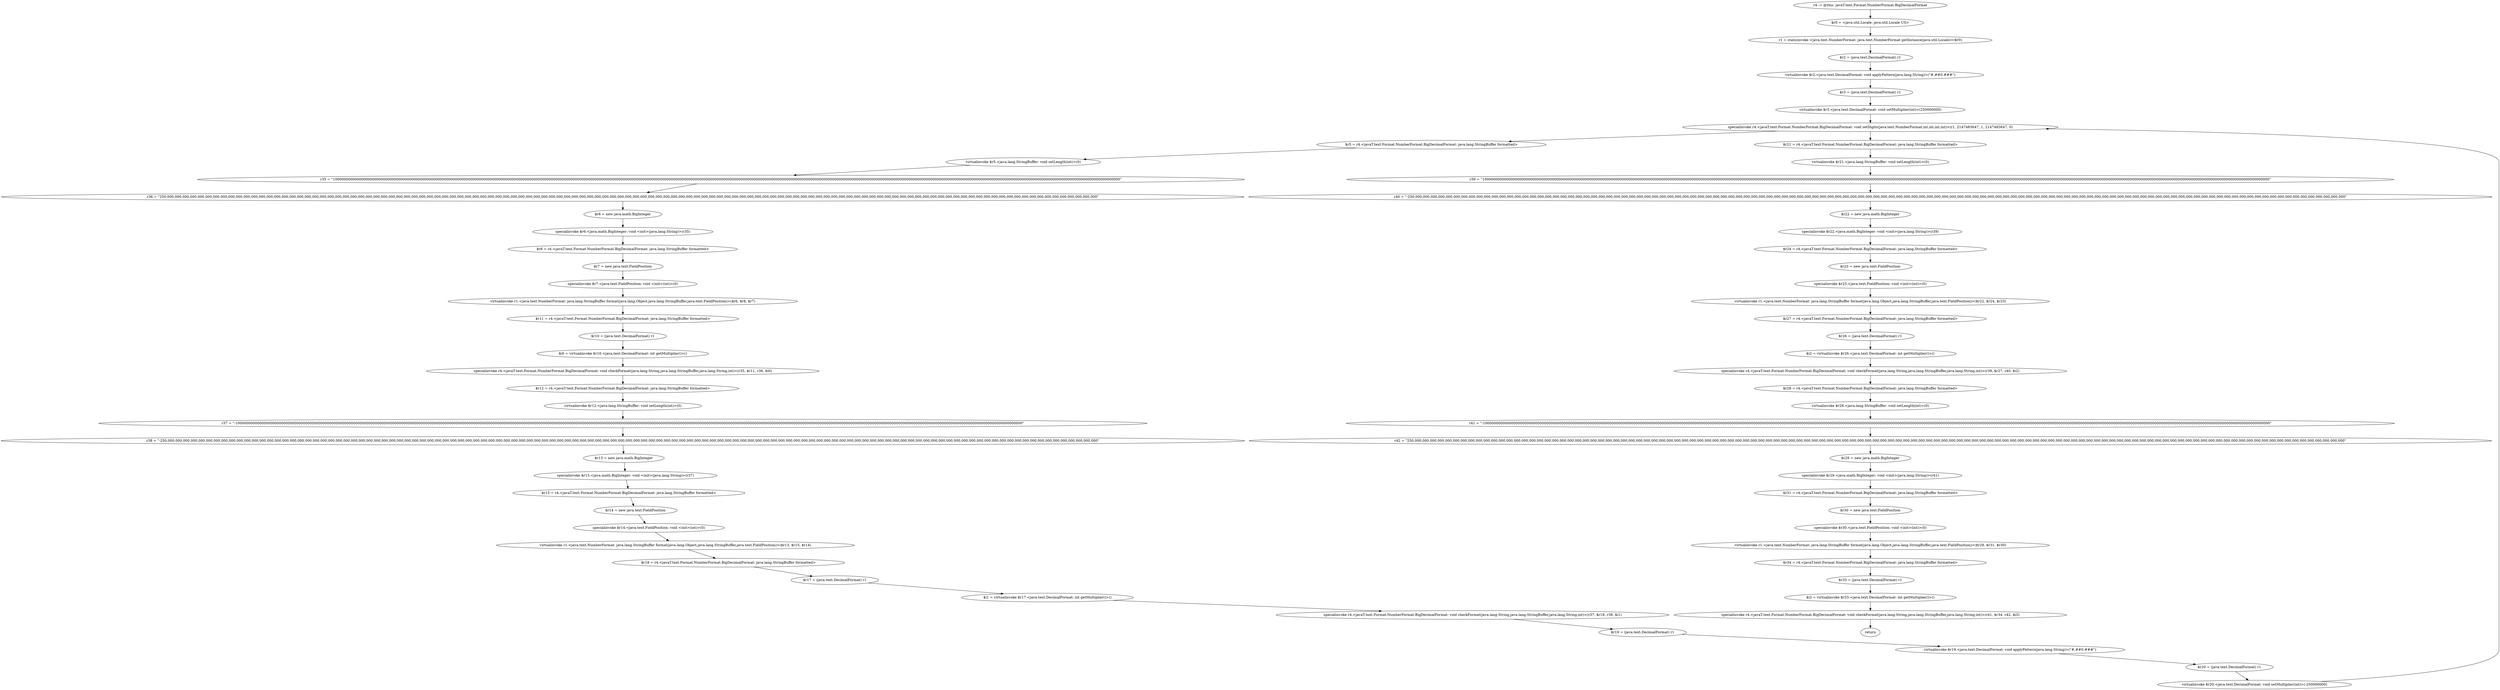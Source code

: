 digraph "unitGraph" {
    "r4 := @this: javaT.text.Format.NumberFormat.BigDecimalFormat"
    "$r0 = <java.util.Locale: java.util.Locale US>"
    "r1 = staticinvoke <java.text.NumberFormat: java.text.NumberFormat getInstance(java.util.Locale)>($r0)"
    "$r2 = (java.text.DecimalFormat) r1"
    "virtualinvoke $r2.<java.text.DecimalFormat: void applyPattern(java.lang.String)>(\"#,##0.###\")"
    "$r3 = (java.text.DecimalFormat) r1"
    "virtualinvoke $r3.<java.text.DecimalFormat: void setMultiplier(int)>(250000000)"
    "specialinvoke r4.<javaT.text.Format.NumberFormat.BigDecimalFormat: void setDigits(java.text.NumberFormat,int,int,int,int)>(r1, 2147483647, 1, 2147483647, 0)"
    "$r5 = r4.<javaT.text.Format.NumberFormat.BigDecimalFormat: java.lang.StringBuffer formatted>"
    "virtualinvoke $r5.<java.lang.StringBuffer: void setLength(int)>(0)"
    "r35 = \"1000000000000000000000000000000000000000000000000000000000000000000000000000000000000000000000000000000000000000000000000000000000000000000000000000000000000000000000000000000000000000000000000000000000000000000000000000000000000000000000000000000000000000000000000000000000000000000000000000000000000000000000000000000000000000000000000000000000000000000000000\""
    "r36 = \"250,000,000,000,000,000,000,000,000,000,000,000,000,000,000,000,000,000,000,000,000,000,000,000,000,000,000,000,000,000,000,000,000,000,000,000,000,000,000,000,000,000,000,000,000,000,000,000,000,000,000,000,000,000,000,000,000,000,000,000,000,000,000,000,000,000,000,000,000,000,000,000,000,000,000,000,000,000,000,000,000,000,000,000,000,000,000,000,000,000,000,000,000,000,000,000,000,000,000,000,000,000,000,000,000,000,000,000,000,000,000,000,000,000,000,000,000,000,000,000,000,000,000\""
    "$r6 = new java.math.BigInteger"
    "specialinvoke $r6.<java.math.BigInteger: void <init>(java.lang.String)>(r35)"
    "$r8 = r4.<javaT.text.Format.NumberFormat.BigDecimalFormat: java.lang.StringBuffer formatted>"
    "$r7 = new java.text.FieldPosition"
    "specialinvoke $r7.<java.text.FieldPosition: void <init>(int)>(0)"
    "virtualinvoke r1.<java.text.NumberFormat: java.lang.StringBuffer format(java.lang.Object,java.lang.StringBuffer,java.text.FieldPosition)>($r6, $r8, $r7)"
    "$r11 = r4.<javaT.text.Format.NumberFormat.BigDecimalFormat: java.lang.StringBuffer formatted>"
    "$r10 = (java.text.DecimalFormat) r1"
    "$i0 = virtualinvoke $r10.<java.text.DecimalFormat: int getMultiplier()>()"
    "specialinvoke r4.<javaT.text.Format.NumberFormat.BigDecimalFormat: void checkFormat(java.lang.String,java.lang.StringBuffer,java.lang.String,int)>(r35, $r11, r36, $i0)"
    "$r12 = r4.<javaT.text.Format.NumberFormat.BigDecimalFormat: java.lang.StringBuffer formatted>"
    "virtualinvoke $r12.<java.lang.StringBuffer: void setLength(int)>(0)"
    "r37 = \"-1000000000000000000000000000000000000000000000000000000000000000000000000000000000000000000000000000000000000000000000000000000000000000000000000000000000000000000000000000000000000000000000000000000000000000000000000000000000000000000000000000000000000000000000000000000000000000000000000000000000000000000000000000000000000000000000000000000000000000000000000\""
    "r38 = \"-250,000,000,000,000,000,000,000,000,000,000,000,000,000,000,000,000,000,000,000,000,000,000,000,000,000,000,000,000,000,000,000,000,000,000,000,000,000,000,000,000,000,000,000,000,000,000,000,000,000,000,000,000,000,000,000,000,000,000,000,000,000,000,000,000,000,000,000,000,000,000,000,000,000,000,000,000,000,000,000,000,000,000,000,000,000,000,000,000,000,000,000,000,000,000,000,000,000,000,000,000,000,000,000,000,000,000,000,000,000,000,000,000,000,000,000,000,000,000,000,000,000,000\""
    "$r13 = new java.math.BigInteger"
    "specialinvoke $r13.<java.math.BigInteger: void <init>(java.lang.String)>(r37)"
    "$r15 = r4.<javaT.text.Format.NumberFormat.BigDecimalFormat: java.lang.StringBuffer formatted>"
    "$r14 = new java.text.FieldPosition"
    "specialinvoke $r14.<java.text.FieldPosition: void <init>(int)>(0)"
    "virtualinvoke r1.<java.text.NumberFormat: java.lang.StringBuffer format(java.lang.Object,java.lang.StringBuffer,java.text.FieldPosition)>($r13, $r15, $r14)"
    "$r18 = r4.<javaT.text.Format.NumberFormat.BigDecimalFormat: java.lang.StringBuffer formatted>"
    "$r17 = (java.text.DecimalFormat) r1"
    "$i1 = virtualinvoke $r17.<java.text.DecimalFormat: int getMultiplier()>()"
    "specialinvoke r4.<javaT.text.Format.NumberFormat.BigDecimalFormat: void checkFormat(java.lang.String,java.lang.StringBuffer,java.lang.String,int)>(r37, $r18, r38, $i1)"
    "$r19 = (java.text.DecimalFormat) r1"
    "virtualinvoke $r19.<java.text.DecimalFormat: void applyPattern(java.lang.String)>(\"#,##0.###\")"
    "$r20 = (java.text.DecimalFormat) r1"
    "virtualinvoke $r20.<java.text.DecimalFormat: void setMultiplier(int)>(-250000000)"
    "$r21 = r4.<javaT.text.Format.NumberFormat.BigDecimalFormat: java.lang.StringBuffer formatted>"
    "virtualinvoke $r21.<java.lang.StringBuffer: void setLength(int)>(0)"
    "r39 = \"1000000000000000000000000000000000000000000000000000000000000000000000000000000000000000000000000000000000000000000000000000000000000000000000000000000000000000000000000000000000000000000000000000000000000000000000000000000000000000000000000000000000000000000000000000000000000000000000000000000000000000000000000000000000000000000000000000000000000000000000000\""
    "r40 = \"-250,000,000,000,000,000,000,000,000,000,000,000,000,000,000,000,000,000,000,000,000,000,000,000,000,000,000,000,000,000,000,000,000,000,000,000,000,000,000,000,000,000,000,000,000,000,000,000,000,000,000,000,000,000,000,000,000,000,000,000,000,000,000,000,000,000,000,000,000,000,000,000,000,000,000,000,000,000,000,000,000,000,000,000,000,000,000,000,000,000,000,000,000,000,000,000,000,000,000,000,000,000,000,000,000,000,000,000,000,000,000,000,000,000,000,000,000,000,000,000,000,000,000\""
    "$r22 = new java.math.BigInteger"
    "specialinvoke $r22.<java.math.BigInteger: void <init>(java.lang.String)>(r39)"
    "$r24 = r4.<javaT.text.Format.NumberFormat.BigDecimalFormat: java.lang.StringBuffer formatted>"
    "$r23 = new java.text.FieldPosition"
    "specialinvoke $r23.<java.text.FieldPosition: void <init>(int)>(0)"
    "virtualinvoke r1.<java.text.NumberFormat: java.lang.StringBuffer format(java.lang.Object,java.lang.StringBuffer,java.text.FieldPosition)>($r22, $r24, $r23)"
    "$r27 = r4.<javaT.text.Format.NumberFormat.BigDecimalFormat: java.lang.StringBuffer formatted>"
    "$r26 = (java.text.DecimalFormat) r1"
    "$i2 = virtualinvoke $r26.<java.text.DecimalFormat: int getMultiplier()>()"
    "specialinvoke r4.<javaT.text.Format.NumberFormat.BigDecimalFormat: void checkFormat(java.lang.String,java.lang.StringBuffer,java.lang.String,int)>(r39, $r27, r40, $i2)"
    "$r28 = r4.<javaT.text.Format.NumberFormat.BigDecimalFormat: java.lang.StringBuffer formatted>"
    "virtualinvoke $r28.<java.lang.StringBuffer: void setLength(int)>(0)"
    "r41 = \"-1000000000000000000000000000000000000000000000000000000000000000000000000000000000000000000000000000000000000000000000000000000000000000000000000000000000000000000000000000000000000000000000000000000000000000000000000000000000000000000000000000000000000000000000000000000000000000000000000000000000000000000000000000000000000000000000000000000000000000000000000\""
    "r42 = \"250,000,000,000,000,000,000,000,000,000,000,000,000,000,000,000,000,000,000,000,000,000,000,000,000,000,000,000,000,000,000,000,000,000,000,000,000,000,000,000,000,000,000,000,000,000,000,000,000,000,000,000,000,000,000,000,000,000,000,000,000,000,000,000,000,000,000,000,000,000,000,000,000,000,000,000,000,000,000,000,000,000,000,000,000,000,000,000,000,000,000,000,000,000,000,000,000,000,000,000,000,000,000,000,000,000,000,000,000,000,000,000,000,000,000,000,000,000,000,000,000,000,000\""
    "$r29 = new java.math.BigInteger"
    "specialinvoke $r29.<java.math.BigInteger: void <init>(java.lang.String)>(r41)"
    "$r31 = r4.<javaT.text.Format.NumberFormat.BigDecimalFormat: java.lang.StringBuffer formatted>"
    "$r30 = new java.text.FieldPosition"
    "specialinvoke $r30.<java.text.FieldPosition: void <init>(int)>(0)"
    "virtualinvoke r1.<java.text.NumberFormat: java.lang.StringBuffer format(java.lang.Object,java.lang.StringBuffer,java.text.FieldPosition)>($r29, $r31, $r30)"
    "$r34 = r4.<javaT.text.Format.NumberFormat.BigDecimalFormat: java.lang.StringBuffer formatted>"
    "$r33 = (java.text.DecimalFormat) r1"
    "$i3 = virtualinvoke $r33.<java.text.DecimalFormat: int getMultiplier()>()"
    "specialinvoke r4.<javaT.text.Format.NumberFormat.BigDecimalFormat: void checkFormat(java.lang.String,java.lang.StringBuffer,java.lang.String,int)>(r41, $r34, r42, $i3)"
    "return"
    "r4 := @this: javaT.text.Format.NumberFormat.BigDecimalFormat"->"$r0 = <java.util.Locale: java.util.Locale US>";
    "$r0 = <java.util.Locale: java.util.Locale US>"->"r1 = staticinvoke <java.text.NumberFormat: java.text.NumberFormat getInstance(java.util.Locale)>($r0)";
    "r1 = staticinvoke <java.text.NumberFormat: java.text.NumberFormat getInstance(java.util.Locale)>($r0)"->"$r2 = (java.text.DecimalFormat) r1";
    "$r2 = (java.text.DecimalFormat) r1"->"virtualinvoke $r2.<java.text.DecimalFormat: void applyPattern(java.lang.String)>(\"#,##0.###\")";
    "virtualinvoke $r2.<java.text.DecimalFormat: void applyPattern(java.lang.String)>(\"#,##0.###\")"->"$r3 = (java.text.DecimalFormat) r1";
    "$r3 = (java.text.DecimalFormat) r1"->"virtualinvoke $r3.<java.text.DecimalFormat: void setMultiplier(int)>(250000000)";
    "virtualinvoke $r3.<java.text.DecimalFormat: void setMultiplier(int)>(250000000)"->"specialinvoke r4.<javaT.text.Format.NumberFormat.BigDecimalFormat: void setDigits(java.text.NumberFormat,int,int,int,int)>(r1, 2147483647, 1, 2147483647, 0)";
    "specialinvoke r4.<javaT.text.Format.NumberFormat.BigDecimalFormat: void setDigits(java.text.NumberFormat,int,int,int,int)>(r1, 2147483647, 1, 2147483647, 0)"->"$r5 = r4.<javaT.text.Format.NumberFormat.BigDecimalFormat: java.lang.StringBuffer formatted>";
    "$r5 = r4.<javaT.text.Format.NumberFormat.BigDecimalFormat: java.lang.StringBuffer formatted>"->"virtualinvoke $r5.<java.lang.StringBuffer: void setLength(int)>(0)";
    "virtualinvoke $r5.<java.lang.StringBuffer: void setLength(int)>(0)"->"r35 = \"1000000000000000000000000000000000000000000000000000000000000000000000000000000000000000000000000000000000000000000000000000000000000000000000000000000000000000000000000000000000000000000000000000000000000000000000000000000000000000000000000000000000000000000000000000000000000000000000000000000000000000000000000000000000000000000000000000000000000000000000000\"";
    "r35 = \"1000000000000000000000000000000000000000000000000000000000000000000000000000000000000000000000000000000000000000000000000000000000000000000000000000000000000000000000000000000000000000000000000000000000000000000000000000000000000000000000000000000000000000000000000000000000000000000000000000000000000000000000000000000000000000000000000000000000000000000000000\""->"r36 = \"250,000,000,000,000,000,000,000,000,000,000,000,000,000,000,000,000,000,000,000,000,000,000,000,000,000,000,000,000,000,000,000,000,000,000,000,000,000,000,000,000,000,000,000,000,000,000,000,000,000,000,000,000,000,000,000,000,000,000,000,000,000,000,000,000,000,000,000,000,000,000,000,000,000,000,000,000,000,000,000,000,000,000,000,000,000,000,000,000,000,000,000,000,000,000,000,000,000,000,000,000,000,000,000,000,000,000,000,000,000,000,000,000,000,000,000,000,000,000,000,000,000,000\"";
    "r36 = \"250,000,000,000,000,000,000,000,000,000,000,000,000,000,000,000,000,000,000,000,000,000,000,000,000,000,000,000,000,000,000,000,000,000,000,000,000,000,000,000,000,000,000,000,000,000,000,000,000,000,000,000,000,000,000,000,000,000,000,000,000,000,000,000,000,000,000,000,000,000,000,000,000,000,000,000,000,000,000,000,000,000,000,000,000,000,000,000,000,000,000,000,000,000,000,000,000,000,000,000,000,000,000,000,000,000,000,000,000,000,000,000,000,000,000,000,000,000,000,000,000,000,000\""->"$r6 = new java.math.BigInteger";
    "$r6 = new java.math.BigInteger"->"specialinvoke $r6.<java.math.BigInteger: void <init>(java.lang.String)>(r35)";
    "specialinvoke $r6.<java.math.BigInteger: void <init>(java.lang.String)>(r35)"->"$r8 = r4.<javaT.text.Format.NumberFormat.BigDecimalFormat: java.lang.StringBuffer formatted>";
    "$r8 = r4.<javaT.text.Format.NumberFormat.BigDecimalFormat: java.lang.StringBuffer formatted>"->"$r7 = new java.text.FieldPosition";
    "$r7 = new java.text.FieldPosition"->"specialinvoke $r7.<java.text.FieldPosition: void <init>(int)>(0)";
    "specialinvoke $r7.<java.text.FieldPosition: void <init>(int)>(0)"->"virtualinvoke r1.<java.text.NumberFormat: java.lang.StringBuffer format(java.lang.Object,java.lang.StringBuffer,java.text.FieldPosition)>($r6, $r8, $r7)";
    "virtualinvoke r1.<java.text.NumberFormat: java.lang.StringBuffer format(java.lang.Object,java.lang.StringBuffer,java.text.FieldPosition)>($r6, $r8, $r7)"->"$r11 = r4.<javaT.text.Format.NumberFormat.BigDecimalFormat: java.lang.StringBuffer formatted>";
    "$r11 = r4.<javaT.text.Format.NumberFormat.BigDecimalFormat: java.lang.StringBuffer formatted>"->"$r10 = (java.text.DecimalFormat) r1";
    "$r10 = (java.text.DecimalFormat) r1"->"$i0 = virtualinvoke $r10.<java.text.DecimalFormat: int getMultiplier()>()";
    "$i0 = virtualinvoke $r10.<java.text.DecimalFormat: int getMultiplier()>()"->"specialinvoke r4.<javaT.text.Format.NumberFormat.BigDecimalFormat: void checkFormat(java.lang.String,java.lang.StringBuffer,java.lang.String,int)>(r35, $r11, r36, $i0)";
    "specialinvoke r4.<javaT.text.Format.NumberFormat.BigDecimalFormat: void checkFormat(java.lang.String,java.lang.StringBuffer,java.lang.String,int)>(r35, $r11, r36, $i0)"->"$r12 = r4.<javaT.text.Format.NumberFormat.BigDecimalFormat: java.lang.StringBuffer formatted>";
    "$r12 = r4.<javaT.text.Format.NumberFormat.BigDecimalFormat: java.lang.StringBuffer formatted>"->"virtualinvoke $r12.<java.lang.StringBuffer: void setLength(int)>(0)";
    "virtualinvoke $r12.<java.lang.StringBuffer: void setLength(int)>(0)"->"r37 = \"-1000000000000000000000000000000000000000000000000000000000000000000000000000000000000000000000000000000000000000000000000000000000000000000000000000000000000000000000000000000000000000000000000000000000000000000000000000000000000000000000000000000000000000000000000000000000000000000000000000000000000000000000000000000000000000000000000000000000000000000000000\"";
    "r37 = \"-1000000000000000000000000000000000000000000000000000000000000000000000000000000000000000000000000000000000000000000000000000000000000000000000000000000000000000000000000000000000000000000000000000000000000000000000000000000000000000000000000000000000000000000000000000000000000000000000000000000000000000000000000000000000000000000000000000000000000000000000000\""->"r38 = \"-250,000,000,000,000,000,000,000,000,000,000,000,000,000,000,000,000,000,000,000,000,000,000,000,000,000,000,000,000,000,000,000,000,000,000,000,000,000,000,000,000,000,000,000,000,000,000,000,000,000,000,000,000,000,000,000,000,000,000,000,000,000,000,000,000,000,000,000,000,000,000,000,000,000,000,000,000,000,000,000,000,000,000,000,000,000,000,000,000,000,000,000,000,000,000,000,000,000,000,000,000,000,000,000,000,000,000,000,000,000,000,000,000,000,000,000,000,000,000,000,000,000,000\"";
    "r38 = \"-250,000,000,000,000,000,000,000,000,000,000,000,000,000,000,000,000,000,000,000,000,000,000,000,000,000,000,000,000,000,000,000,000,000,000,000,000,000,000,000,000,000,000,000,000,000,000,000,000,000,000,000,000,000,000,000,000,000,000,000,000,000,000,000,000,000,000,000,000,000,000,000,000,000,000,000,000,000,000,000,000,000,000,000,000,000,000,000,000,000,000,000,000,000,000,000,000,000,000,000,000,000,000,000,000,000,000,000,000,000,000,000,000,000,000,000,000,000,000,000,000,000,000\""->"$r13 = new java.math.BigInteger";
    "$r13 = new java.math.BigInteger"->"specialinvoke $r13.<java.math.BigInteger: void <init>(java.lang.String)>(r37)";
    "specialinvoke $r13.<java.math.BigInteger: void <init>(java.lang.String)>(r37)"->"$r15 = r4.<javaT.text.Format.NumberFormat.BigDecimalFormat: java.lang.StringBuffer formatted>";
    "$r15 = r4.<javaT.text.Format.NumberFormat.BigDecimalFormat: java.lang.StringBuffer formatted>"->"$r14 = new java.text.FieldPosition";
    "$r14 = new java.text.FieldPosition"->"specialinvoke $r14.<java.text.FieldPosition: void <init>(int)>(0)";
    "specialinvoke $r14.<java.text.FieldPosition: void <init>(int)>(0)"->"virtualinvoke r1.<java.text.NumberFormat: java.lang.StringBuffer format(java.lang.Object,java.lang.StringBuffer,java.text.FieldPosition)>($r13, $r15, $r14)";
    "virtualinvoke r1.<java.text.NumberFormat: java.lang.StringBuffer format(java.lang.Object,java.lang.StringBuffer,java.text.FieldPosition)>($r13, $r15, $r14)"->"$r18 = r4.<javaT.text.Format.NumberFormat.BigDecimalFormat: java.lang.StringBuffer formatted>";
    "$r18 = r4.<javaT.text.Format.NumberFormat.BigDecimalFormat: java.lang.StringBuffer formatted>"->"$r17 = (java.text.DecimalFormat) r1";
    "$r17 = (java.text.DecimalFormat) r1"->"$i1 = virtualinvoke $r17.<java.text.DecimalFormat: int getMultiplier()>()";
    "$i1 = virtualinvoke $r17.<java.text.DecimalFormat: int getMultiplier()>()"->"specialinvoke r4.<javaT.text.Format.NumberFormat.BigDecimalFormat: void checkFormat(java.lang.String,java.lang.StringBuffer,java.lang.String,int)>(r37, $r18, r38, $i1)";
    "specialinvoke r4.<javaT.text.Format.NumberFormat.BigDecimalFormat: void checkFormat(java.lang.String,java.lang.StringBuffer,java.lang.String,int)>(r37, $r18, r38, $i1)"->"$r19 = (java.text.DecimalFormat) r1";
    "$r19 = (java.text.DecimalFormat) r1"->"virtualinvoke $r19.<java.text.DecimalFormat: void applyPattern(java.lang.String)>(\"#,##0.###\")";
    "virtualinvoke $r19.<java.text.DecimalFormat: void applyPattern(java.lang.String)>(\"#,##0.###\")"->"$r20 = (java.text.DecimalFormat) r1";
    "$r20 = (java.text.DecimalFormat) r1"->"virtualinvoke $r20.<java.text.DecimalFormat: void setMultiplier(int)>(-250000000)";
    "virtualinvoke $r20.<java.text.DecimalFormat: void setMultiplier(int)>(-250000000)"->"specialinvoke r4.<javaT.text.Format.NumberFormat.BigDecimalFormat: void setDigits(java.text.NumberFormat,int,int,int,int)>(r1, 2147483647, 1, 2147483647, 0)";
    "specialinvoke r4.<javaT.text.Format.NumberFormat.BigDecimalFormat: void setDigits(java.text.NumberFormat,int,int,int,int)>(r1, 2147483647, 1, 2147483647, 0)"->"$r21 = r4.<javaT.text.Format.NumberFormat.BigDecimalFormat: java.lang.StringBuffer formatted>";
    "$r21 = r4.<javaT.text.Format.NumberFormat.BigDecimalFormat: java.lang.StringBuffer formatted>"->"virtualinvoke $r21.<java.lang.StringBuffer: void setLength(int)>(0)";
    "virtualinvoke $r21.<java.lang.StringBuffer: void setLength(int)>(0)"->"r39 = \"1000000000000000000000000000000000000000000000000000000000000000000000000000000000000000000000000000000000000000000000000000000000000000000000000000000000000000000000000000000000000000000000000000000000000000000000000000000000000000000000000000000000000000000000000000000000000000000000000000000000000000000000000000000000000000000000000000000000000000000000000\"";
    "r39 = \"1000000000000000000000000000000000000000000000000000000000000000000000000000000000000000000000000000000000000000000000000000000000000000000000000000000000000000000000000000000000000000000000000000000000000000000000000000000000000000000000000000000000000000000000000000000000000000000000000000000000000000000000000000000000000000000000000000000000000000000000000\""->"r40 = \"-250,000,000,000,000,000,000,000,000,000,000,000,000,000,000,000,000,000,000,000,000,000,000,000,000,000,000,000,000,000,000,000,000,000,000,000,000,000,000,000,000,000,000,000,000,000,000,000,000,000,000,000,000,000,000,000,000,000,000,000,000,000,000,000,000,000,000,000,000,000,000,000,000,000,000,000,000,000,000,000,000,000,000,000,000,000,000,000,000,000,000,000,000,000,000,000,000,000,000,000,000,000,000,000,000,000,000,000,000,000,000,000,000,000,000,000,000,000,000,000,000,000,000\"";
    "r40 = \"-250,000,000,000,000,000,000,000,000,000,000,000,000,000,000,000,000,000,000,000,000,000,000,000,000,000,000,000,000,000,000,000,000,000,000,000,000,000,000,000,000,000,000,000,000,000,000,000,000,000,000,000,000,000,000,000,000,000,000,000,000,000,000,000,000,000,000,000,000,000,000,000,000,000,000,000,000,000,000,000,000,000,000,000,000,000,000,000,000,000,000,000,000,000,000,000,000,000,000,000,000,000,000,000,000,000,000,000,000,000,000,000,000,000,000,000,000,000,000,000,000,000,000\""->"$r22 = new java.math.BigInteger";
    "$r22 = new java.math.BigInteger"->"specialinvoke $r22.<java.math.BigInteger: void <init>(java.lang.String)>(r39)";
    "specialinvoke $r22.<java.math.BigInteger: void <init>(java.lang.String)>(r39)"->"$r24 = r4.<javaT.text.Format.NumberFormat.BigDecimalFormat: java.lang.StringBuffer formatted>";
    "$r24 = r4.<javaT.text.Format.NumberFormat.BigDecimalFormat: java.lang.StringBuffer formatted>"->"$r23 = new java.text.FieldPosition";
    "$r23 = new java.text.FieldPosition"->"specialinvoke $r23.<java.text.FieldPosition: void <init>(int)>(0)";
    "specialinvoke $r23.<java.text.FieldPosition: void <init>(int)>(0)"->"virtualinvoke r1.<java.text.NumberFormat: java.lang.StringBuffer format(java.lang.Object,java.lang.StringBuffer,java.text.FieldPosition)>($r22, $r24, $r23)";
    "virtualinvoke r1.<java.text.NumberFormat: java.lang.StringBuffer format(java.lang.Object,java.lang.StringBuffer,java.text.FieldPosition)>($r22, $r24, $r23)"->"$r27 = r4.<javaT.text.Format.NumberFormat.BigDecimalFormat: java.lang.StringBuffer formatted>";
    "$r27 = r4.<javaT.text.Format.NumberFormat.BigDecimalFormat: java.lang.StringBuffer formatted>"->"$r26 = (java.text.DecimalFormat) r1";
    "$r26 = (java.text.DecimalFormat) r1"->"$i2 = virtualinvoke $r26.<java.text.DecimalFormat: int getMultiplier()>()";
    "$i2 = virtualinvoke $r26.<java.text.DecimalFormat: int getMultiplier()>()"->"specialinvoke r4.<javaT.text.Format.NumberFormat.BigDecimalFormat: void checkFormat(java.lang.String,java.lang.StringBuffer,java.lang.String,int)>(r39, $r27, r40, $i2)";
    "specialinvoke r4.<javaT.text.Format.NumberFormat.BigDecimalFormat: void checkFormat(java.lang.String,java.lang.StringBuffer,java.lang.String,int)>(r39, $r27, r40, $i2)"->"$r28 = r4.<javaT.text.Format.NumberFormat.BigDecimalFormat: java.lang.StringBuffer formatted>";
    "$r28 = r4.<javaT.text.Format.NumberFormat.BigDecimalFormat: java.lang.StringBuffer formatted>"->"virtualinvoke $r28.<java.lang.StringBuffer: void setLength(int)>(0)";
    "virtualinvoke $r28.<java.lang.StringBuffer: void setLength(int)>(0)"->"r41 = \"-1000000000000000000000000000000000000000000000000000000000000000000000000000000000000000000000000000000000000000000000000000000000000000000000000000000000000000000000000000000000000000000000000000000000000000000000000000000000000000000000000000000000000000000000000000000000000000000000000000000000000000000000000000000000000000000000000000000000000000000000000\"";
    "r41 = \"-1000000000000000000000000000000000000000000000000000000000000000000000000000000000000000000000000000000000000000000000000000000000000000000000000000000000000000000000000000000000000000000000000000000000000000000000000000000000000000000000000000000000000000000000000000000000000000000000000000000000000000000000000000000000000000000000000000000000000000000000000\""->"r42 = \"250,000,000,000,000,000,000,000,000,000,000,000,000,000,000,000,000,000,000,000,000,000,000,000,000,000,000,000,000,000,000,000,000,000,000,000,000,000,000,000,000,000,000,000,000,000,000,000,000,000,000,000,000,000,000,000,000,000,000,000,000,000,000,000,000,000,000,000,000,000,000,000,000,000,000,000,000,000,000,000,000,000,000,000,000,000,000,000,000,000,000,000,000,000,000,000,000,000,000,000,000,000,000,000,000,000,000,000,000,000,000,000,000,000,000,000,000,000,000,000,000,000,000\"";
    "r42 = \"250,000,000,000,000,000,000,000,000,000,000,000,000,000,000,000,000,000,000,000,000,000,000,000,000,000,000,000,000,000,000,000,000,000,000,000,000,000,000,000,000,000,000,000,000,000,000,000,000,000,000,000,000,000,000,000,000,000,000,000,000,000,000,000,000,000,000,000,000,000,000,000,000,000,000,000,000,000,000,000,000,000,000,000,000,000,000,000,000,000,000,000,000,000,000,000,000,000,000,000,000,000,000,000,000,000,000,000,000,000,000,000,000,000,000,000,000,000,000,000,000,000,000\""->"$r29 = new java.math.BigInteger";
    "$r29 = new java.math.BigInteger"->"specialinvoke $r29.<java.math.BigInteger: void <init>(java.lang.String)>(r41)";
    "specialinvoke $r29.<java.math.BigInteger: void <init>(java.lang.String)>(r41)"->"$r31 = r4.<javaT.text.Format.NumberFormat.BigDecimalFormat: java.lang.StringBuffer formatted>";
    "$r31 = r4.<javaT.text.Format.NumberFormat.BigDecimalFormat: java.lang.StringBuffer formatted>"->"$r30 = new java.text.FieldPosition";
    "$r30 = new java.text.FieldPosition"->"specialinvoke $r30.<java.text.FieldPosition: void <init>(int)>(0)";
    "specialinvoke $r30.<java.text.FieldPosition: void <init>(int)>(0)"->"virtualinvoke r1.<java.text.NumberFormat: java.lang.StringBuffer format(java.lang.Object,java.lang.StringBuffer,java.text.FieldPosition)>($r29, $r31, $r30)";
    "virtualinvoke r1.<java.text.NumberFormat: java.lang.StringBuffer format(java.lang.Object,java.lang.StringBuffer,java.text.FieldPosition)>($r29, $r31, $r30)"->"$r34 = r4.<javaT.text.Format.NumberFormat.BigDecimalFormat: java.lang.StringBuffer formatted>";
    "$r34 = r4.<javaT.text.Format.NumberFormat.BigDecimalFormat: java.lang.StringBuffer formatted>"->"$r33 = (java.text.DecimalFormat) r1";
    "$r33 = (java.text.DecimalFormat) r1"->"$i3 = virtualinvoke $r33.<java.text.DecimalFormat: int getMultiplier()>()";
    "$i3 = virtualinvoke $r33.<java.text.DecimalFormat: int getMultiplier()>()"->"specialinvoke r4.<javaT.text.Format.NumberFormat.BigDecimalFormat: void checkFormat(java.lang.String,java.lang.StringBuffer,java.lang.String,int)>(r41, $r34, r42, $i3)";
    "specialinvoke r4.<javaT.text.Format.NumberFormat.BigDecimalFormat: void checkFormat(java.lang.String,java.lang.StringBuffer,java.lang.String,int)>(r41, $r34, r42, $i3)"->"return";
}
